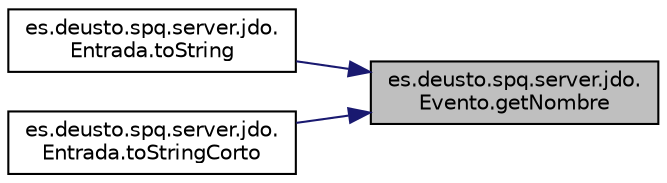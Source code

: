 digraph "es.deusto.spq.server.jdo.Evento.getNombre"
{
 // LATEX_PDF_SIZE
  edge [fontname="Helvetica",fontsize="10",labelfontname="Helvetica",labelfontsize="10"];
  node [fontname="Helvetica",fontsize="10",shape=record];
  rankdir="RL";
  Node1 [label="es.deusto.spq.server.jdo.\lEvento.getNombre",height=0.2,width=0.4,color="black", fillcolor="grey75", style="filled", fontcolor="black",tooltip=" "];
  Node1 -> Node2 [dir="back",color="midnightblue",fontsize="10",style="solid"];
  Node2 [label="es.deusto.spq.server.jdo.\lEntrada.toString",height=0.2,width=0.4,color="black", fillcolor="white", style="filled",URL="$classes_1_1deusto_1_1spq_1_1server_1_1jdo_1_1_entrada.html#ac4c8db5913735de8a438186e35e5b922",tooltip=" "];
  Node1 -> Node3 [dir="back",color="midnightblue",fontsize="10",style="solid"];
  Node3 [label="es.deusto.spq.server.jdo.\lEntrada.toStringCorto",height=0.2,width=0.4,color="black", fillcolor="white", style="filled",URL="$classes_1_1deusto_1_1spq_1_1server_1_1jdo_1_1_entrada.html#a0a5373273d947bbd48307223024c6030",tooltip=" "];
}
